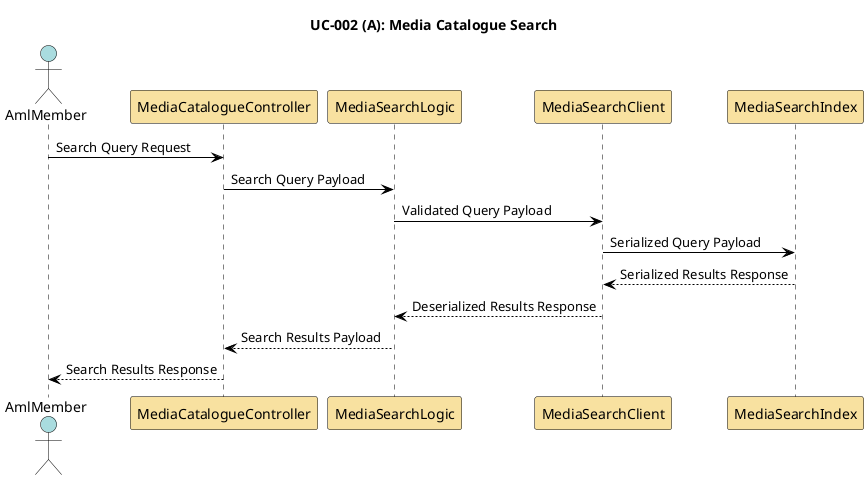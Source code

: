 @startuml media-borrowing-sequence

skinparam sequence {
    ActorBorderColor Black
    ActorBackgroundColor #A9DCDF
    ParticipantBorderColor Black
    ParticipantBackgroundColor #F8E1A0
    LifeLineBorderColor Black
    LifeLineBackgroundColor White
    NoteBorderColor Black
    NoteBackgroundColor #FEFECE
    ArrowColor Black
    ArrowThickness 1
    ActivationBorderColor Black
    ActivationBackgroundColor #B3E2CD
}

title UC-002 (A): Media Catalogue Search

actor AmlMember as aml_member
participant MediaCatalogueController as media_search_controller
participant MediaSearchLogic as media_search_logic
participant MediaSearchClient as media_search_client
participant MediaSearchIndex as media_search_index

aml_member -> media_search_controller: Search Query Request
media_search_controller -> media_search_logic: Search Query Payload
media_search_logic -> media_search_client: Validated Query Payload
media_search_client -> media_search_index: Serialized Query Payload
media_search_index --> media_search_client: Serialized Results Response
media_search_client --> media_search_logic: Deserialized Results Response
media_search_logic --> media_search_controller: Search Results Payload
media_search_controller --> aml_member: Search Results Response


@enduml
